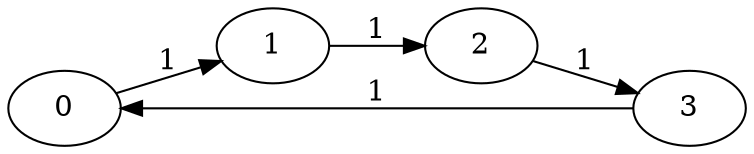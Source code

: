 digraph G {
ranksep = "equally";
rankdir = LR;
{rank = same; 0; };
{rank = same; 1; };
{rank = same; 2; };
{rank = same; 3; };
{rank = same; };
0->1[label="1"];
1->2[label="1"];
2->3[label="1"];
3->0[label="1"];
}

